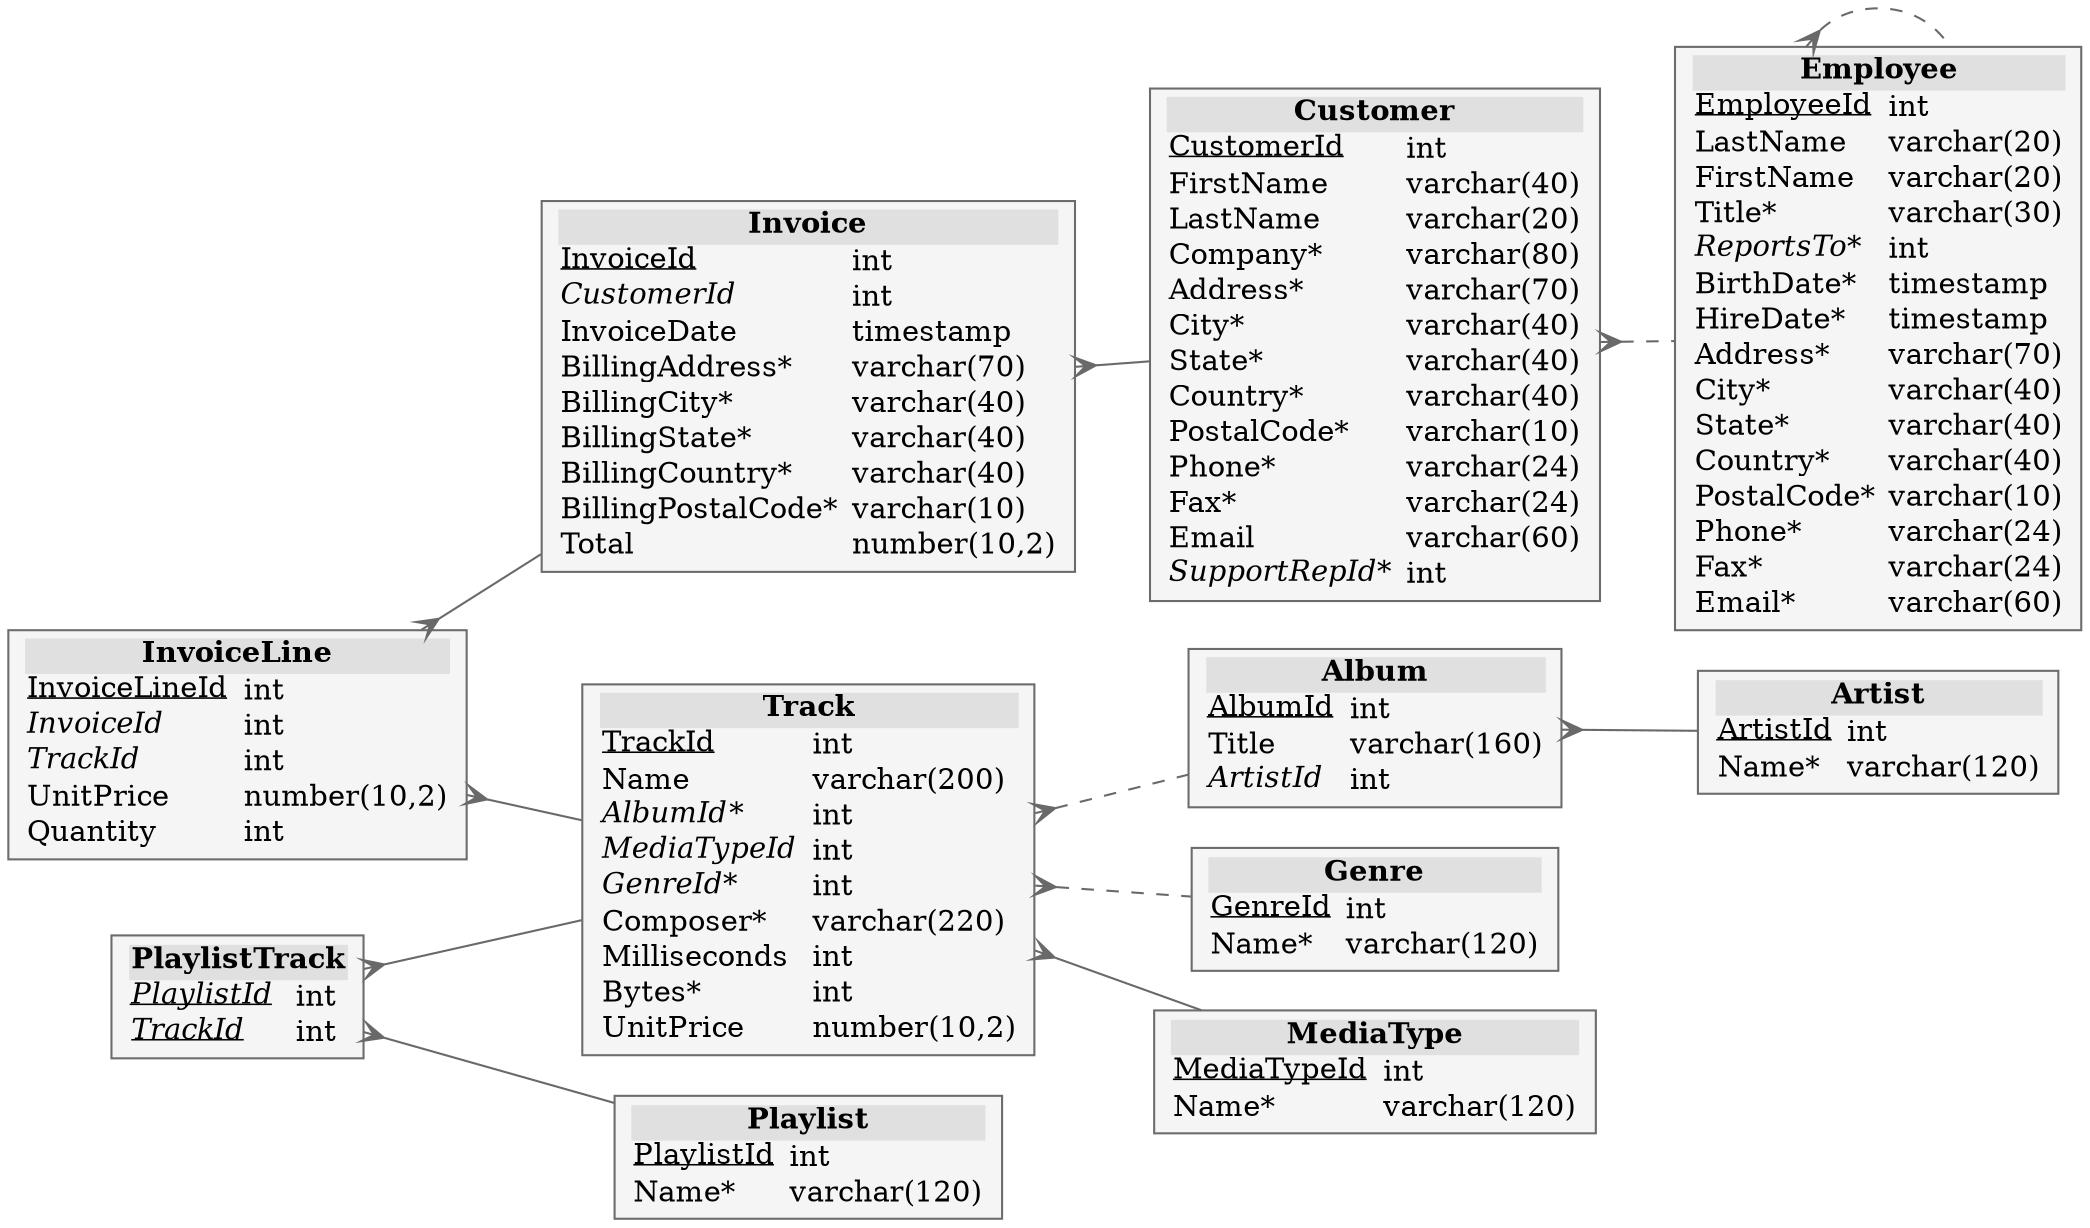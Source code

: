 # You may copy and paste all this to http://viz-js.com/

digraph G {
  graph [ rankdir="LR" bgcolor="#ffffff" ]
  node [ style="filled" shape="record" gradientangle="180" ]
  edge [ arrowhead="none" arrowtail="none" dir="both" ]

  n1 [
    fillcolor="#f5f5f5" color="#6c6c6c" penwidth="1"
    label=<<table style="rounded" border="0" cellborder="0" cellspacing="0" cellpadding="1">
      <tr><td bgcolor="#e0e0e0" align="center" colspan="2"><font color="#000000"><b>Album</b></font></td></tr>
      <tr><td align="left"><font color="#000000"><u>AlbumId</u>&nbsp;</font></td>
        <td align="left"><font color="#000000">int</font></td></tr>
      <tr><td align="left"><font color="#000000">Title&nbsp;</font></td>
        <td align="left"><font color="#000000">varchar(160)</font></td></tr>
      <tr><td align="left"><font color="#000000"><i>ArtistId</i>&nbsp;</font></td>
        <td align="left"><font color="#000000">int</font></td></tr>
    </table>>
  ]
  n2 [
    fillcolor="#f5f5f5" color="#6c6c6c" penwidth="1"
    label=<<table style="rounded" border="0" cellborder="0" cellspacing="0" cellpadding="1">
      <tr><td bgcolor="#e0e0e0" align="center" colspan="2"><font color="#000000"><b>Artist</b></font></td></tr>
      <tr><td align="left"><font color="#000000"><u>ArtistId</u>&nbsp;</font></td>
        <td align="left"><font color="#000000">int</font></td></tr>
      <tr><td align="left"><font color="#000000">Name*&nbsp;</font></td>
        <td align="left"><font color="#000000">varchar(120)</font></td></tr>
    </table>>
  ]
  n3 [
    fillcolor="#f5f5f5" color="#6c6c6c" penwidth="1"
    label=<<table style="rounded" border="0" cellborder="0" cellspacing="0" cellpadding="1">
      <tr><td bgcolor="#e0e0e0" align="center" colspan="2"><font color="#000000"><b>Customer</b></font></td></tr>
      <tr><td align="left"><font color="#000000"><u>CustomerId</u>&nbsp;</font></td>
        <td align="left"><font color="#000000">int</font></td></tr>
      <tr><td align="left"><font color="#000000">FirstName&nbsp;</font></td>
        <td align="left"><font color="#000000">varchar(40)</font></td></tr>
      <tr><td align="left"><font color="#000000">LastName&nbsp;</font></td>
        <td align="left"><font color="#000000">varchar(20)</font></td></tr>
      <tr><td align="left"><font color="#000000">Company*&nbsp;</font></td>
        <td align="left"><font color="#000000">varchar(80)</font></td></tr>
      <tr><td align="left"><font color="#000000">Address*&nbsp;</font></td>
        <td align="left"><font color="#000000">varchar(70)</font></td></tr>
      <tr><td align="left"><font color="#000000">City*&nbsp;</font></td>
        <td align="left"><font color="#000000">varchar(40)</font></td></tr>
      <tr><td align="left"><font color="#000000">State*&nbsp;</font></td>
        <td align="left"><font color="#000000">varchar(40)</font></td></tr>
      <tr><td align="left"><font color="#000000">Country*&nbsp;</font></td>
        <td align="left"><font color="#000000">varchar(40)</font></td></tr>
      <tr><td align="left"><font color="#000000">PostalCode*&nbsp;</font></td>
        <td align="left"><font color="#000000">varchar(10)</font></td></tr>
      <tr><td align="left"><font color="#000000">Phone*&nbsp;</font></td>
        <td align="left"><font color="#000000">varchar(24)</font></td></tr>
      <tr><td align="left"><font color="#000000">Fax*&nbsp;</font></td>
        <td align="left"><font color="#000000">varchar(24)</font></td></tr>
      <tr><td align="left"><font color="#000000">Email&nbsp;</font></td>
        <td align="left"><font color="#000000">varchar(60)</font></td></tr>
      <tr><td align="left"><font color="#000000"><i>SupportRepId</i>*&nbsp;</font></td>
        <td align="left"><font color="#000000">int</font></td></tr>
    </table>>
  ]
  n4 [
    fillcolor="#f5f5f5" color="#6c6c6c" penwidth="1"
    label=<<table style="rounded" border="0" cellborder="0" cellspacing="0" cellpadding="1">
      <tr><td bgcolor="#e0e0e0" align="center" colspan="2"><font color="#000000"><b>Employee</b></font></td></tr>
      <tr><td align="left"><font color="#000000"><u>EmployeeId</u>&nbsp;</font></td>
        <td align="left"><font color="#000000">int</font></td></tr>
      <tr><td align="left"><font color="#000000">LastName&nbsp;</font></td>
        <td align="left"><font color="#000000">varchar(20)</font></td></tr>
      <tr><td align="left"><font color="#000000">FirstName&nbsp;</font></td>
        <td align="left"><font color="#000000">varchar(20)</font></td></tr>
      <tr><td align="left"><font color="#000000">Title*&nbsp;</font></td>
        <td align="left"><font color="#000000">varchar(30)</font></td></tr>
      <tr><td align="left"><font color="#000000"><i>ReportsTo</i>*&nbsp;</font></td>
        <td align="left"><font color="#000000">int</font></td></tr>
      <tr><td align="left"><font color="#000000">BirthDate*&nbsp;</font></td>
        <td align="left"><font color="#000000">timestamp</font></td></tr>
      <tr><td align="left"><font color="#000000">HireDate*&nbsp;</font></td>
        <td align="left"><font color="#000000">timestamp</font></td></tr>
      <tr><td align="left"><font color="#000000">Address*&nbsp;</font></td>
        <td align="left"><font color="#000000">varchar(70)</font></td></tr>
      <tr><td align="left"><font color="#000000">City*&nbsp;</font></td>
        <td align="left"><font color="#000000">varchar(40)</font></td></tr>
      <tr><td align="left"><font color="#000000">State*&nbsp;</font></td>
        <td align="left"><font color="#000000">varchar(40)</font></td></tr>
      <tr><td align="left"><font color="#000000">Country*&nbsp;</font></td>
        <td align="left"><font color="#000000">varchar(40)</font></td></tr>
      <tr><td align="left"><font color="#000000">PostalCode*&nbsp;</font></td>
        <td align="left"><font color="#000000">varchar(10)</font></td></tr>
      <tr><td align="left"><font color="#000000">Phone*&nbsp;</font></td>
        <td align="left"><font color="#000000">varchar(24)</font></td></tr>
      <tr><td align="left"><font color="#000000">Fax*&nbsp;</font></td>
        <td align="left"><font color="#000000">varchar(24)</font></td></tr>
      <tr><td align="left"><font color="#000000">Email*&nbsp;</font></td>
        <td align="left"><font color="#000000">varchar(60)</font></td></tr>
    </table>>
  ]
  n5 [
    fillcolor="#f5f5f5" color="#6c6c6c" penwidth="1"
    label=<<table style="rounded" border="0" cellborder="0" cellspacing="0" cellpadding="1">
      <tr><td bgcolor="#e0e0e0" align="center" colspan="2"><font color="#000000"><b>Genre</b></font></td></tr>
      <tr><td align="left"><font color="#000000"><u>GenreId</u>&nbsp;</font></td>
        <td align="left"><font color="#000000">int</font></td></tr>
      <tr><td align="left"><font color="#000000">Name*&nbsp;</font></td>
        <td align="left"><font color="#000000">varchar(120)</font></td></tr>
    </table>>
  ]
  n6 [
    fillcolor="#f5f5f5" color="#6c6c6c" penwidth="1"
    label=<<table style="rounded" border="0" cellborder="0" cellspacing="0" cellpadding="1">
      <tr><td bgcolor="#e0e0e0" align="center" colspan="2"><font color="#000000"><b>Invoice</b></font></td></tr>
      <tr><td align="left"><font color="#000000"><u>InvoiceId</u>&nbsp;</font></td>
        <td align="left"><font color="#000000">int</font></td></tr>
      <tr><td align="left"><font color="#000000"><i>CustomerId</i>&nbsp;</font></td>
        <td align="left"><font color="#000000">int</font></td></tr>
      <tr><td align="left"><font color="#000000">InvoiceDate&nbsp;</font></td>
        <td align="left"><font color="#000000">timestamp</font></td></tr>
      <tr><td align="left"><font color="#000000">BillingAddress*&nbsp;</font></td>
        <td align="left"><font color="#000000">varchar(70)</font></td></tr>
      <tr><td align="left"><font color="#000000">BillingCity*&nbsp;</font></td>
        <td align="left"><font color="#000000">varchar(40)</font></td></tr>
      <tr><td align="left"><font color="#000000">BillingState*&nbsp;</font></td>
        <td align="left"><font color="#000000">varchar(40)</font></td></tr>
      <tr><td align="left"><font color="#000000">BillingCountry*&nbsp;</font></td>
        <td align="left"><font color="#000000">varchar(40)</font></td></tr>
      <tr><td align="left"><font color="#000000">BillingPostalCode*&nbsp;</font></td>
        <td align="left"><font color="#000000">varchar(10)</font></td></tr>
      <tr><td align="left"><font color="#000000">Total&nbsp;</font></td>
        <td align="left"><font color="#000000">number(10,2)</font></td></tr>
    </table>>
  ]
  n7 [
    fillcolor="#f5f5f5" color="#6c6c6c" penwidth="1"
    label=<<table style="rounded" border="0" cellborder="0" cellspacing="0" cellpadding="1">
      <tr><td bgcolor="#e0e0e0" align="center" colspan="2"><font color="#000000"><b>InvoiceLine</b></font></td></tr>
      <tr><td align="left"><font color="#000000"><u>InvoiceLineId</u>&nbsp;</font></td>
        <td align="left"><font color="#000000">int</font></td></tr>
      <tr><td align="left"><font color="#000000"><i>InvoiceId</i>&nbsp;</font></td>
        <td align="left"><font color="#000000">int</font></td></tr>
      <tr><td align="left"><font color="#000000"><i>TrackId</i>&nbsp;</font></td>
        <td align="left"><font color="#000000">int</font></td></tr>
      <tr><td align="left"><font color="#000000">UnitPrice&nbsp;</font></td>
        <td align="left"><font color="#000000">number(10,2)</font></td></tr>
      <tr><td align="left"><font color="#000000">Quantity&nbsp;</font></td>
        <td align="left"><font color="#000000">int</font></td></tr>
    </table>>
  ]
  n8 [
    fillcolor="#f5f5f5" color="#6c6c6c" penwidth="1"
    label=<<table style="rounded" border="0" cellborder="0" cellspacing="0" cellpadding="1">
      <tr><td bgcolor="#e0e0e0" align="center" colspan="2"><font color="#000000"><b>MediaType</b></font></td></tr>
      <tr><td align="left"><font color="#000000"><u>MediaTypeId</u>&nbsp;</font></td>
        <td align="left"><font color="#000000">int</font></td></tr>
      <tr><td align="left"><font color="#000000">Name*&nbsp;</font></td>
        <td align="left"><font color="#000000">varchar(120)</font></td></tr>
    </table>>
  ]
  n9 [
    fillcolor="#f5f5f5" color="#6c6c6c" penwidth="1"
    label=<<table style="rounded" border="0" cellborder="0" cellspacing="0" cellpadding="1">
      <tr><td bgcolor="#e0e0e0" align="center" colspan="2"><font color="#000000"><b>Playlist</b></font></td></tr>
      <tr><td align="left"><font color="#000000"><u>PlaylistId</u>&nbsp;</font></td>
        <td align="left"><font color="#000000">int</font></td></tr>
      <tr><td align="left"><font color="#000000">Name*&nbsp;</font></td>
        <td align="left"><font color="#000000">varchar(120)</font></td></tr>
    </table>>
  ]
  n10 [
    fillcolor="#f5f5f5" color="#6c6c6c" penwidth="1"
    label=<<table style="rounded" border="0" cellborder="0" cellspacing="0" cellpadding="1">
      <tr><td bgcolor="#e0e0e0" align="center" colspan="2"><font color="#000000"><b>PlaylistTrack</b></font></td></tr>
      <tr><td align="left"><font color="#000000"><i><u>PlaylistId</u></i>&nbsp;</font></td>
        <td align="left"><font color="#000000">int</font></td></tr>
      <tr><td align="left"><font color="#000000"><i><u>TrackId</u></i>&nbsp;</font></td>
        <td align="left"><font color="#000000">int</font></td></tr>
    </table>>
  ]
  n11 [
    fillcolor="#f5f5f5" color="#6c6c6c" penwidth="1"
    label=<<table style="rounded" border="0" cellborder="0" cellspacing="0" cellpadding="1">
      <tr><td bgcolor="#e0e0e0" align="center" colspan="2"><font color="#000000"><b>Track</b></font></td></tr>
      <tr><td align="left"><font color="#000000"><u>TrackId</u>&nbsp;</font></td>
        <td align="left"><font color="#000000">int</font></td></tr>
      <tr><td align="left"><font color="#000000">Name&nbsp;</font></td>
        <td align="left"><font color="#000000">varchar(200)</font></td></tr>
      <tr><td align="left"><font color="#000000"><i>AlbumId</i>*&nbsp;</font></td>
        <td align="left"><font color="#000000">int</font></td></tr>
      <tr><td align="left"><font color="#000000"><i>MediaTypeId</i>&nbsp;</font></td>
        <td align="left"><font color="#000000">int</font></td></tr>
      <tr><td align="left"><font color="#000000"><i>GenreId</i>*&nbsp;</font></td>
        <td align="left"><font color="#000000">int</font></td></tr>
      <tr><td align="left"><font color="#000000">Composer*&nbsp;</font></td>
        <td align="left"><font color="#000000">varchar(220)</font></td></tr>
      <tr><td align="left"><font color="#000000">Milliseconds&nbsp;</font></td>
        <td align="left"><font color="#000000">int</font></td></tr>
      <tr><td align="left"><font color="#000000">Bytes*&nbsp;</font></td>
        <td align="left"><font color="#000000">int</font></td></tr>
      <tr><td align="left"><font color="#000000">UnitPrice&nbsp;</font></td>
        <td align="left"><font color="#000000">number(10,2)</font></td></tr>
    </table>>
  ]

  n1 -> n2 [ penwidth="1" color="#696969" arrowtail="crow" ]
  n3 -> n4 [ penwidth="1" color="#696969" style="dashed" arrowtail="crow" ]
  n4 -> n4 [ penwidth="1" color="#696969" style="dashed" arrowtail="crow" ]
  n6 -> n3 [ penwidth="1" color="#696969" arrowtail="crow" ]
  n7 -> n6 [ penwidth="1" color="#696969" arrowtail="crow" ]
  n7 -> n11 [ penwidth="1" color="#696969" arrowtail="crow" ]
  n10 -> n9 [ penwidth="1" color="#696969" arrowtail="crow" ]
  n10 -> n11 [ penwidth="1" color="#696969" arrowtail="crow" ]
  n11 -> n1 [ penwidth="1" color="#696969" style="dashed" arrowtail="crow" ]
  n11 -> n5 [ penwidth="1" color="#696969" style="dashed" arrowtail="crow" ]
  n11 -> n8 [ penwidth="1" color="#696969" arrowtail="crow" ]
}

